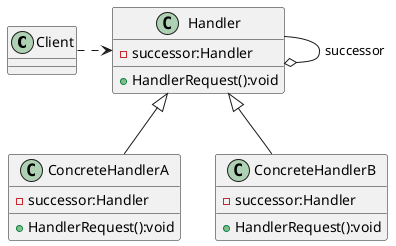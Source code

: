 @startuml ROC 


class Client{
   
}

class ConcreteHandlerA{
    - successor:Handler
    + HandlerRequest():void
}

class ConcreteHandlerB{
    - successor:Handler
    + HandlerRequest():void
}

class Handler{
    - successor:Handler
    + HandlerRequest():void
}



Handler --o Handler:successor
Client .right.> Handler
ConcreteHandlerA -up-|>Handler
ConcreteHandlerB -up-|>Handler
@enduml